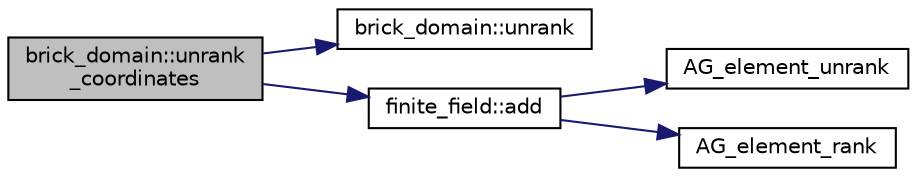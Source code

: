 digraph "brick_domain::unrank_coordinates"
{
  edge [fontname="Helvetica",fontsize="10",labelfontname="Helvetica",labelfontsize="10"];
  node [fontname="Helvetica",fontsize="10",shape=record];
  rankdir="LR";
  Node456 [label="brick_domain::unrank\l_coordinates",height=0.2,width=0.4,color="black", fillcolor="grey75", style="filled", fontcolor="black"];
  Node456 -> Node457 [color="midnightblue",fontsize="10",style="solid",fontname="Helvetica"];
  Node457 [label="brick_domain::unrank",height=0.2,width=0.4,color="black", fillcolor="white", style="filled",URL="$da/daf/classbrick__domain.html#ae77f9055d5c6100c195867679603a3c2"];
  Node456 -> Node458 [color="midnightblue",fontsize="10",style="solid",fontname="Helvetica"];
  Node458 [label="finite_field::add",height=0.2,width=0.4,color="black", fillcolor="white", style="filled",URL="$df/d5a/classfinite__field.html#a8f12328a27500f3c7be0c849ebbc9d14"];
  Node458 -> Node459 [color="midnightblue",fontsize="10",style="solid",fontname="Helvetica"];
  Node459 [label="AG_element_unrank",height=0.2,width=0.4,color="black", fillcolor="white", style="filled",URL="$d4/d67/geometry_8h.html#a4a33b86c87b2879b97cfa1327abe2885"];
  Node458 -> Node460 [color="midnightblue",fontsize="10",style="solid",fontname="Helvetica"];
  Node460 [label="AG_element_rank",height=0.2,width=0.4,color="black", fillcolor="white", style="filled",URL="$d4/d67/geometry_8h.html#ab2ac908d07dd8038fd996e26bdc75c17"];
}
